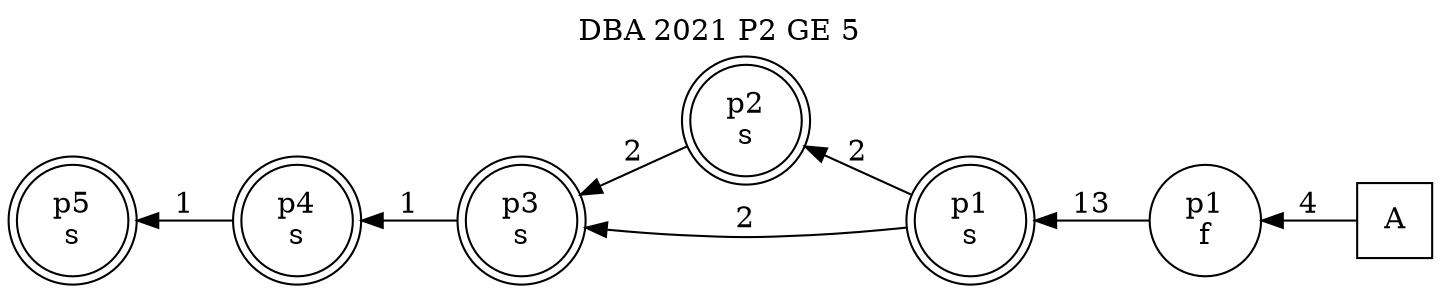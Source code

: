 digraph DBA_2021_P2_GE_5_GOOD {
labelloc="tl"
label= " DBA 2021 P2 GE 5 "
rankdir="RL";
graph [ size=" 10 , 10 !"]

"A" [shape="square" label="A"]
"p1_f" [shape="circle" label="p1
f"]
"p1_s" [shape="doublecircle" label="p1
s"]
"p2_s" [shape="doublecircle" label="p2
s"]
"p3_s" [shape="doublecircle" label="p3
s"]
"p4_s" [shape="doublecircle" label="p4
s"]
"p5_s" [shape="doublecircle" label="p5
s"]
"A" -> "p1_f" [ label=4]
"p1_f" -> "p1_s" [ label=13]
"p1_s" -> "p2_s" [ label=2]
"p1_s" -> "p3_s" [ label=2]
"p2_s" -> "p3_s" [ label=2]
"p3_s" -> "p4_s" [ label=1]
"p4_s" -> "p5_s" [ label=1]
}
